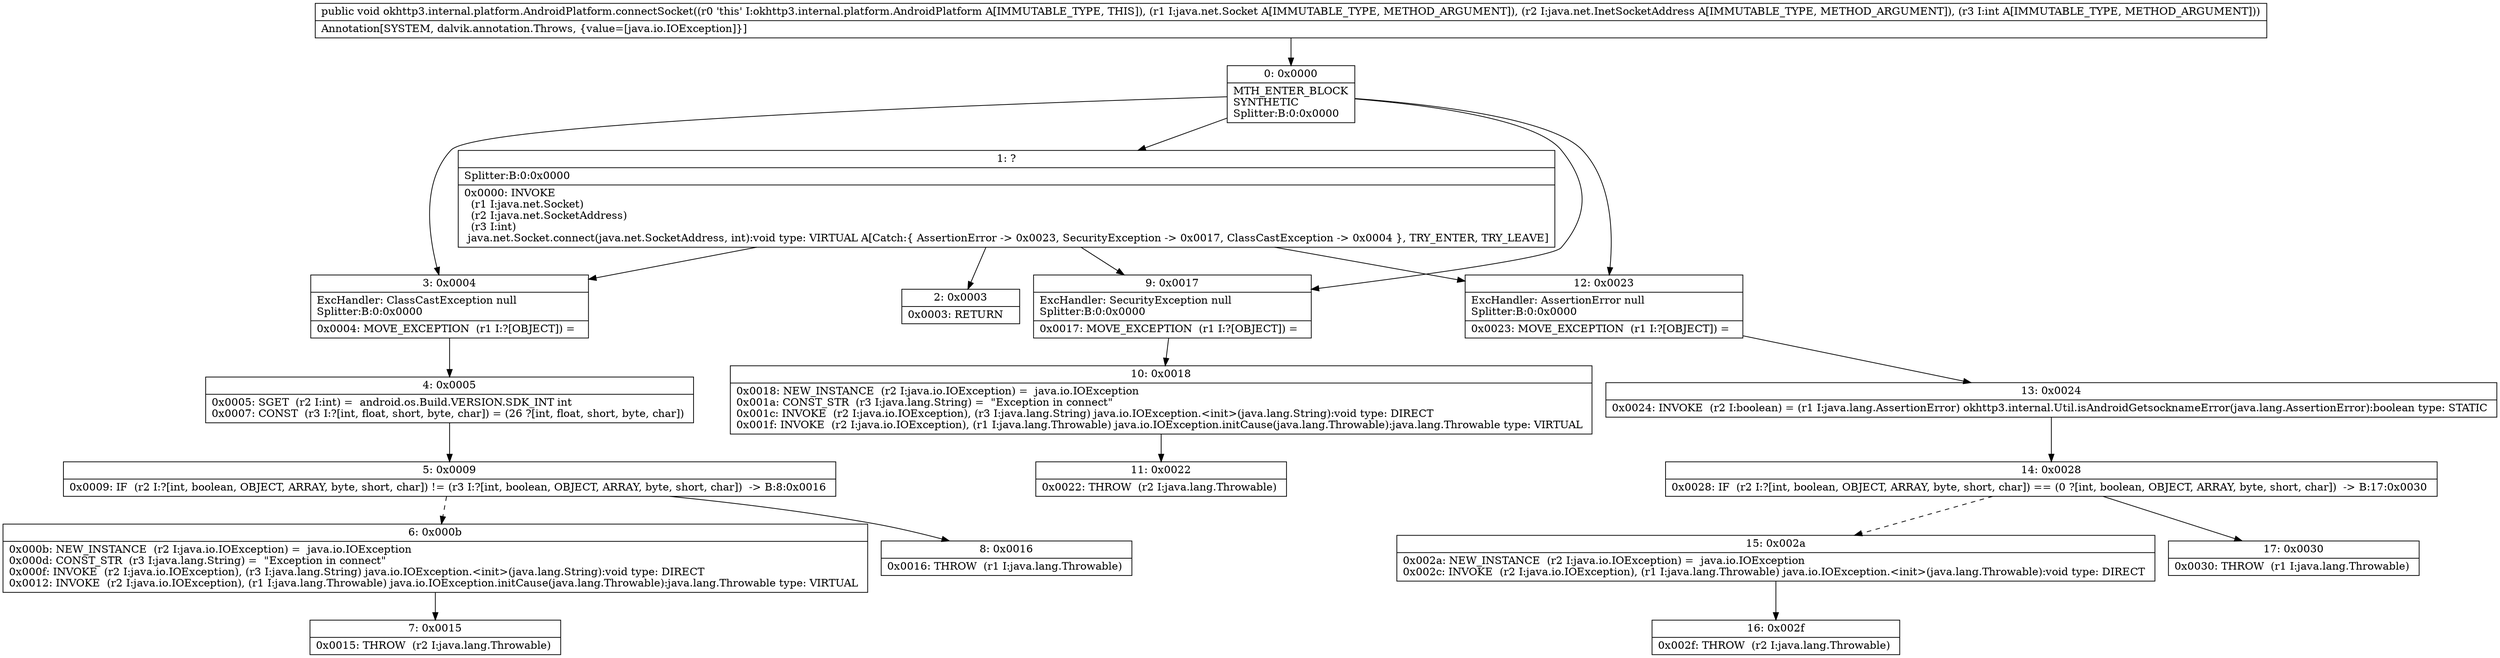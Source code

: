 digraph "CFG forokhttp3.internal.platform.AndroidPlatform.connectSocket(Ljava\/net\/Socket;Ljava\/net\/InetSocketAddress;I)V" {
Node_0 [shape=record,label="{0\:\ 0x0000|MTH_ENTER_BLOCK\lSYNTHETIC\lSplitter:B:0:0x0000\l}"];
Node_1 [shape=record,label="{1\:\ ?|Splitter:B:0:0x0000\l|0x0000: INVOKE  \l  (r1 I:java.net.Socket)\l  (r2 I:java.net.SocketAddress)\l  (r3 I:int)\l java.net.Socket.connect(java.net.SocketAddress, int):void type: VIRTUAL A[Catch:\{ AssertionError \-\> 0x0023, SecurityException \-\> 0x0017, ClassCastException \-\> 0x0004 \}, TRY_ENTER, TRY_LEAVE]\l}"];
Node_2 [shape=record,label="{2\:\ 0x0003|0x0003: RETURN   \l}"];
Node_3 [shape=record,label="{3\:\ 0x0004|ExcHandler: ClassCastException null\lSplitter:B:0:0x0000\l|0x0004: MOVE_EXCEPTION  (r1 I:?[OBJECT]) =  \l}"];
Node_4 [shape=record,label="{4\:\ 0x0005|0x0005: SGET  (r2 I:int) =  android.os.Build.VERSION.SDK_INT int \l0x0007: CONST  (r3 I:?[int, float, short, byte, char]) = (26 ?[int, float, short, byte, char]) \l}"];
Node_5 [shape=record,label="{5\:\ 0x0009|0x0009: IF  (r2 I:?[int, boolean, OBJECT, ARRAY, byte, short, char]) != (r3 I:?[int, boolean, OBJECT, ARRAY, byte, short, char])  \-\> B:8:0x0016 \l}"];
Node_6 [shape=record,label="{6\:\ 0x000b|0x000b: NEW_INSTANCE  (r2 I:java.io.IOException) =  java.io.IOException \l0x000d: CONST_STR  (r3 I:java.lang.String) =  \"Exception in connect\" \l0x000f: INVOKE  (r2 I:java.io.IOException), (r3 I:java.lang.String) java.io.IOException.\<init\>(java.lang.String):void type: DIRECT \l0x0012: INVOKE  (r2 I:java.io.IOException), (r1 I:java.lang.Throwable) java.io.IOException.initCause(java.lang.Throwable):java.lang.Throwable type: VIRTUAL \l}"];
Node_7 [shape=record,label="{7\:\ 0x0015|0x0015: THROW  (r2 I:java.lang.Throwable) \l}"];
Node_8 [shape=record,label="{8\:\ 0x0016|0x0016: THROW  (r1 I:java.lang.Throwable) \l}"];
Node_9 [shape=record,label="{9\:\ 0x0017|ExcHandler: SecurityException null\lSplitter:B:0:0x0000\l|0x0017: MOVE_EXCEPTION  (r1 I:?[OBJECT]) =  \l}"];
Node_10 [shape=record,label="{10\:\ 0x0018|0x0018: NEW_INSTANCE  (r2 I:java.io.IOException) =  java.io.IOException \l0x001a: CONST_STR  (r3 I:java.lang.String) =  \"Exception in connect\" \l0x001c: INVOKE  (r2 I:java.io.IOException), (r3 I:java.lang.String) java.io.IOException.\<init\>(java.lang.String):void type: DIRECT \l0x001f: INVOKE  (r2 I:java.io.IOException), (r1 I:java.lang.Throwable) java.io.IOException.initCause(java.lang.Throwable):java.lang.Throwable type: VIRTUAL \l}"];
Node_11 [shape=record,label="{11\:\ 0x0022|0x0022: THROW  (r2 I:java.lang.Throwable) \l}"];
Node_12 [shape=record,label="{12\:\ 0x0023|ExcHandler: AssertionError null\lSplitter:B:0:0x0000\l|0x0023: MOVE_EXCEPTION  (r1 I:?[OBJECT]) =  \l}"];
Node_13 [shape=record,label="{13\:\ 0x0024|0x0024: INVOKE  (r2 I:boolean) = (r1 I:java.lang.AssertionError) okhttp3.internal.Util.isAndroidGetsocknameError(java.lang.AssertionError):boolean type: STATIC \l}"];
Node_14 [shape=record,label="{14\:\ 0x0028|0x0028: IF  (r2 I:?[int, boolean, OBJECT, ARRAY, byte, short, char]) == (0 ?[int, boolean, OBJECT, ARRAY, byte, short, char])  \-\> B:17:0x0030 \l}"];
Node_15 [shape=record,label="{15\:\ 0x002a|0x002a: NEW_INSTANCE  (r2 I:java.io.IOException) =  java.io.IOException \l0x002c: INVOKE  (r2 I:java.io.IOException), (r1 I:java.lang.Throwable) java.io.IOException.\<init\>(java.lang.Throwable):void type: DIRECT \l}"];
Node_16 [shape=record,label="{16\:\ 0x002f|0x002f: THROW  (r2 I:java.lang.Throwable) \l}"];
Node_17 [shape=record,label="{17\:\ 0x0030|0x0030: THROW  (r1 I:java.lang.Throwable) \l}"];
MethodNode[shape=record,label="{public void okhttp3.internal.platform.AndroidPlatform.connectSocket((r0 'this' I:okhttp3.internal.platform.AndroidPlatform A[IMMUTABLE_TYPE, THIS]), (r1 I:java.net.Socket A[IMMUTABLE_TYPE, METHOD_ARGUMENT]), (r2 I:java.net.InetSocketAddress A[IMMUTABLE_TYPE, METHOD_ARGUMENT]), (r3 I:int A[IMMUTABLE_TYPE, METHOD_ARGUMENT]))  | Annotation[SYSTEM, dalvik.annotation.Throws, \{value=[java.io.IOException]\}]\l}"];
MethodNode -> Node_0;
Node_0 -> Node_1;
Node_0 -> Node_12;
Node_0 -> Node_9;
Node_0 -> Node_3;
Node_1 -> Node_2;
Node_1 -> Node_12;
Node_1 -> Node_9;
Node_1 -> Node_3;
Node_3 -> Node_4;
Node_4 -> Node_5;
Node_5 -> Node_6[style=dashed];
Node_5 -> Node_8;
Node_6 -> Node_7;
Node_9 -> Node_10;
Node_10 -> Node_11;
Node_12 -> Node_13;
Node_13 -> Node_14;
Node_14 -> Node_15[style=dashed];
Node_14 -> Node_17;
Node_15 -> Node_16;
}

